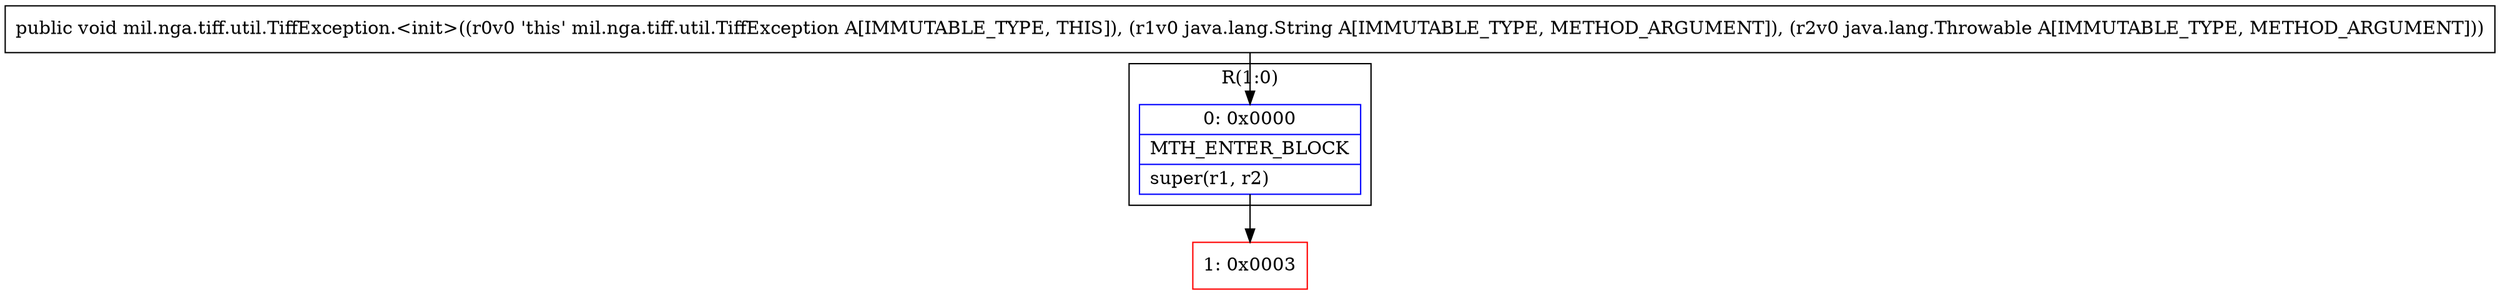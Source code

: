 digraph "CFG formil.nga.tiff.util.TiffException.\<init\>(Ljava\/lang\/String;Ljava\/lang\/Throwable;)V" {
subgraph cluster_Region_1087214765 {
label = "R(1:0)";
node [shape=record,color=blue];
Node_0 [shape=record,label="{0\:\ 0x0000|MTH_ENTER_BLOCK\l|super(r1, r2)\l}"];
}
Node_1 [shape=record,color=red,label="{1\:\ 0x0003}"];
MethodNode[shape=record,label="{public void mil.nga.tiff.util.TiffException.\<init\>((r0v0 'this' mil.nga.tiff.util.TiffException A[IMMUTABLE_TYPE, THIS]), (r1v0 java.lang.String A[IMMUTABLE_TYPE, METHOD_ARGUMENT]), (r2v0 java.lang.Throwable A[IMMUTABLE_TYPE, METHOD_ARGUMENT])) }"];
MethodNode -> Node_0;
Node_0 -> Node_1;
}


